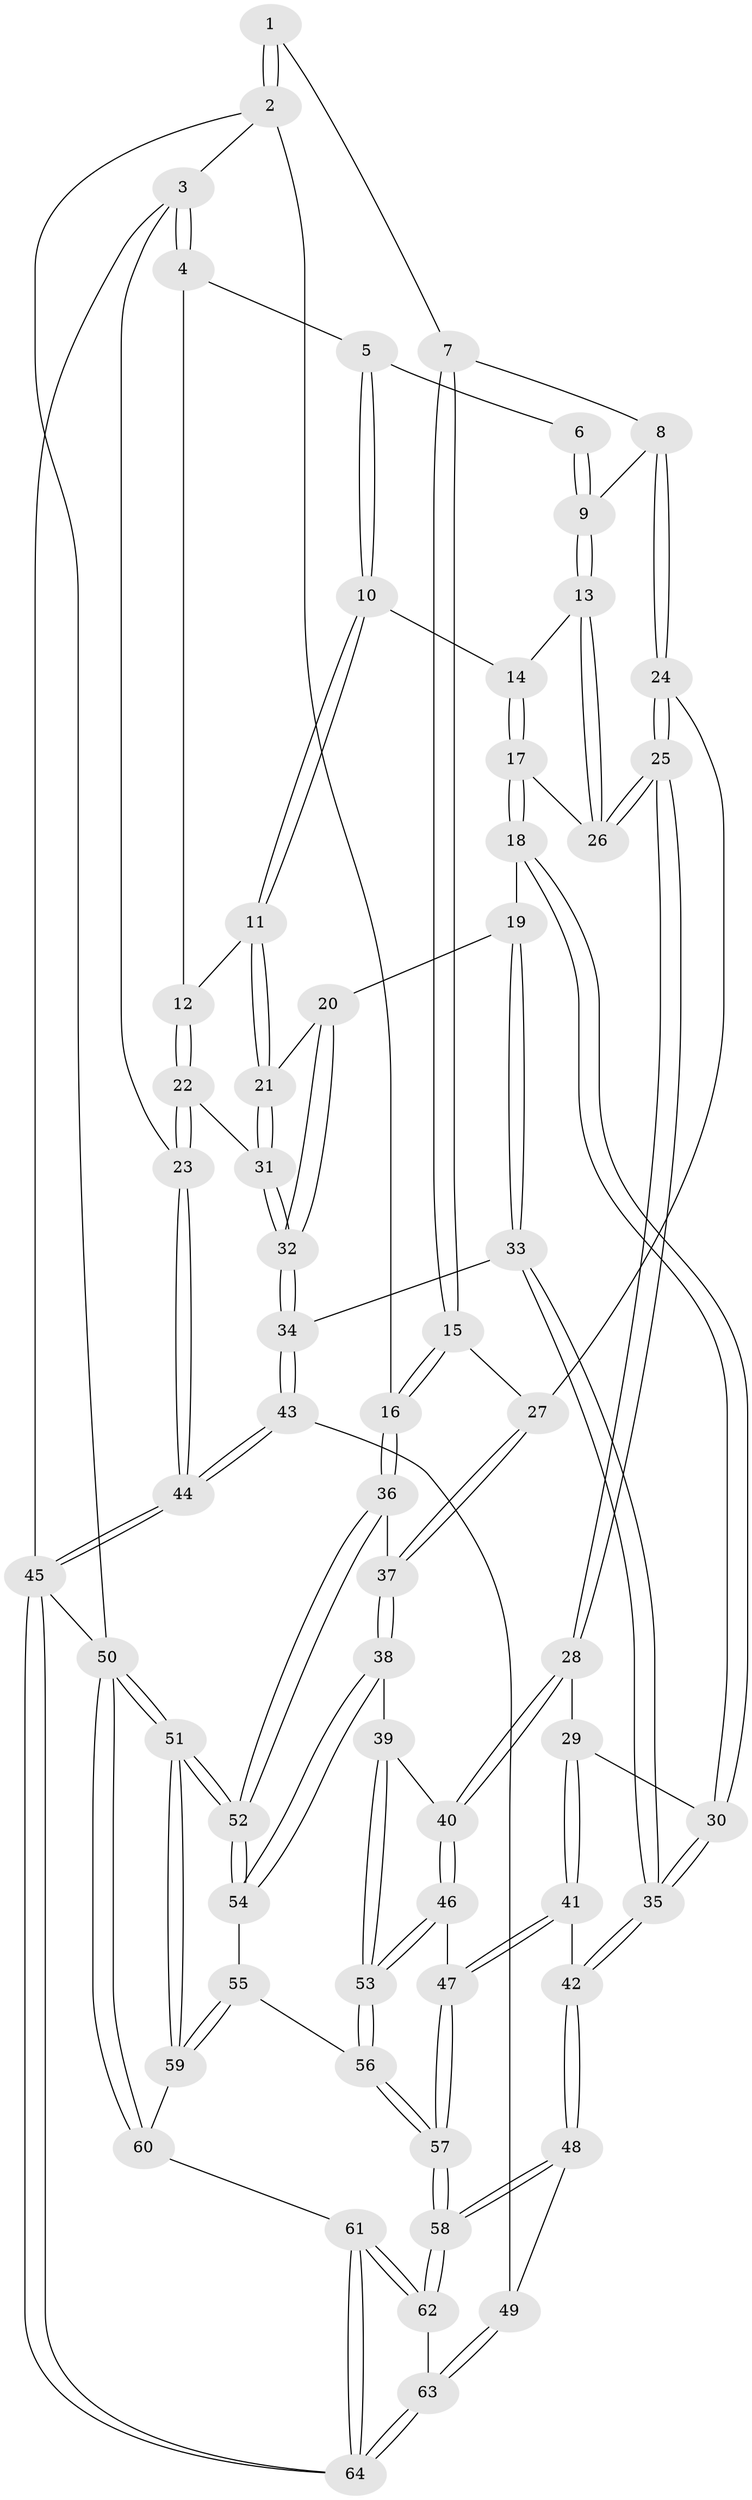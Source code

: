 // coarse degree distribution, {4: 0.3333333333333333, 3: 0.6410256410256411, 5: 0.02564102564102564}
// Generated by graph-tools (version 1.1) at 2025/38/03/04/25 23:38:34]
// undirected, 64 vertices, 157 edges
graph export_dot {
  node [color=gray90,style=filled];
  1 [pos="+0.8390800315194138+0"];
  2 [pos="+1+0"];
  3 [pos="+0+0"];
  4 [pos="+0.07152632795100898+0"];
  5 [pos="+0.41773464548799283+0"];
  6 [pos="+0.6931413539928579+0"];
  7 [pos="+0.8584998536566437+0.030753609926229428"];
  8 [pos="+0.7882904598486854+0.11351610940981781"];
  9 [pos="+0.684068390629257+0"];
  10 [pos="+0.4171611871763884+0"];
  11 [pos="+0.3215024712815729+0.12865741170328165"];
  12 [pos="+0.21933425384717598+0.09851027969100667"];
  13 [pos="+0.6287359845000033+0.11585796093322556"];
  14 [pos="+0.49902787800218845+0.03900823535581273"];
  15 [pos="+1+0.18549188517459006"];
  16 [pos="+1+0.15713408688418423"];
  17 [pos="+0.47457328987398006+0.17437422019845508"];
  18 [pos="+0.41453545266806174+0.2394446102548813"];
  19 [pos="+0.38450597641076734+0.22772950844581122"];
  20 [pos="+0.33899401997571416+0.18429688905051025"];
  21 [pos="+0.33150215976328085+0.16077453317886403"];
  22 [pos="+0+0.20998339892226067"];
  23 [pos="+0+0.17348495189077018"];
  24 [pos="+0.749825783256723+0.24334490509231946"];
  25 [pos="+0.724744604293629+0.2526949643955291"];
  26 [pos="+0.6326579640603404+0.12976916101817046"];
  27 [pos="+0.9020729694128885+0.25770021402082677"];
  28 [pos="+0.6553371140705779+0.35542935321282254"];
  29 [pos="+0.5241457304707321+0.3269266512352195"];
  30 [pos="+0.4609066963447631+0.29469215712927643"];
  31 [pos="+0+0.22268262402657538"];
  32 [pos="+0.10734628478758429+0.3087771869781867"];
  33 [pos="+0.2186078288849874+0.4439943676600566"];
  34 [pos="+0.19492150602510247+0.4384788441347933"];
  35 [pos="+0.30696898430635366+0.5010290366460943"];
  36 [pos="+1+0.43834527825984293"];
  37 [pos="+0.9181009210377983+0.3854412087846328"];
  38 [pos="+0.8993402041837749+0.5420511068841081"];
  39 [pos="+0.776107496334352+0.5316330416535551"];
  40 [pos="+0.6686625353971737+0.4387165904542219"];
  41 [pos="+0.3965342674772412+0.545604845998525"];
  42 [pos="+0.3391454581335156+0.5438464185018191"];
  43 [pos="+0+0.6655311545011027"];
  44 [pos="+0+0.6626862844179212"];
  45 [pos="+0+1"];
  46 [pos="+0.529660344105997+0.5790404909037401"];
  47 [pos="+0.521410138434619+0.5837349409948349"];
  48 [pos="+0.31968848785580417+0.6025408866155848"];
  49 [pos="+0.13803233957537864+0.753270742303042"];
  50 [pos="+1+1"];
  51 [pos="+1+1"];
  52 [pos="+1+0.6938307697345651"];
  53 [pos="+0.7187310505237907+0.7039266047163719"];
  54 [pos="+1+0.6208325280761302"];
  55 [pos="+0.7384777039337713+0.7751397036982886"];
  56 [pos="+0.7195029033451706+0.7591893013983342"];
  57 [pos="+0.5151032321523266+0.7994686180596758"];
  58 [pos="+0.44346419207254545+0.8815244157264596"];
  59 [pos="+0.7559472399029692+0.8080197365049336"];
  60 [pos="+0.5618835692963282+1"];
  61 [pos="+0.4553531910180749+1"];
  62 [pos="+0.4188621608991747+0.9395997073318458"];
  63 [pos="+0.18182666307603018+0.829479584991786"];
  64 [pos="+0+1"];
  1 -- 2;
  1 -- 2;
  1 -- 7;
  2 -- 3;
  2 -- 16;
  2 -- 50;
  3 -- 4;
  3 -- 4;
  3 -- 23;
  3 -- 45;
  4 -- 5;
  4 -- 12;
  5 -- 6;
  5 -- 10;
  5 -- 10;
  6 -- 9;
  6 -- 9;
  7 -- 8;
  7 -- 15;
  7 -- 15;
  8 -- 9;
  8 -- 24;
  8 -- 24;
  9 -- 13;
  9 -- 13;
  10 -- 11;
  10 -- 11;
  10 -- 14;
  11 -- 12;
  11 -- 21;
  11 -- 21;
  12 -- 22;
  12 -- 22;
  13 -- 14;
  13 -- 26;
  13 -- 26;
  14 -- 17;
  14 -- 17;
  15 -- 16;
  15 -- 16;
  15 -- 27;
  16 -- 36;
  16 -- 36;
  17 -- 18;
  17 -- 18;
  17 -- 26;
  18 -- 19;
  18 -- 30;
  18 -- 30;
  19 -- 20;
  19 -- 33;
  19 -- 33;
  20 -- 21;
  20 -- 32;
  20 -- 32;
  21 -- 31;
  21 -- 31;
  22 -- 23;
  22 -- 23;
  22 -- 31;
  23 -- 44;
  23 -- 44;
  24 -- 25;
  24 -- 25;
  24 -- 27;
  25 -- 26;
  25 -- 26;
  25 -- 28;
  25 -- 28;
  27 -- 37;
  27 -- 37;
  28 -- 29;
  28 -- 40;
  28 -- 40;
  29 -- 30;
  29 -- 41;
  29 -- 41;
  30 -- 35;
  30 -- 35;
  31 -- 32;
  31 -- 32;
  32 -- 34;
  32 -- 34;
  33 -- 34;
  33 -- 35;
  33 -- 35;
  34 -- 43;
  34 -- 43;
  35 -- 42;
  35 -- 42;
  36 -- 37;
  36 -- 52;
  36 -- 52;
  37 -- 38;
  37 -- 38;
  38 -- 39;
  38 -- 54;
  38 -- 54;
  39 -- 40;
  39 -- 53;
  39 -- 53;
  40 -- 46;
  40 -- 46;
  41 -- 42;
  41 -- 47;
  41 -- 47;
  42 -- 48;
  42 -- 48;
  43 -- 44;
  43 -- 44;
  43 -- 49;
  44 -- 45;
  44 -- 45;
  45 -- 64;
  45 -- 64;
  45 -- 50;
  46 -- 47;
  46 -- 53;
  46 -- 53;
  47 -- 57;
  47 -- 57;
  48 -- 49;
  48 -- 58;
  48 -- 58;
  49 -- 63;
  49 -- 63;
  50 -- 51;
  50 -- 51;
  50 -- 60;
  50 -- 60;
  51 -- 52;
  51 -- 52;
  51 -- 59;
  51 -- 59;
  52 -- 54;
  52 -- 54;
  53 -- 56;
  53 -- 56;
  54 -- 55;
  55 -- 56;
  55 -- 59;
  55 -- 59;
  56 -- 57;
  56 -- 57;
  57 -- 58;
  57 -- 58;
  58 -- 62;
  58 -- 62;
  59 -- 60;
  60 -- 61;
  61 -- 62;
  61 -- 62;
  61 -- 64;
  61 -- 64;
  62 -- 63;
  63 -- 64;
  63 -- 64;
}
